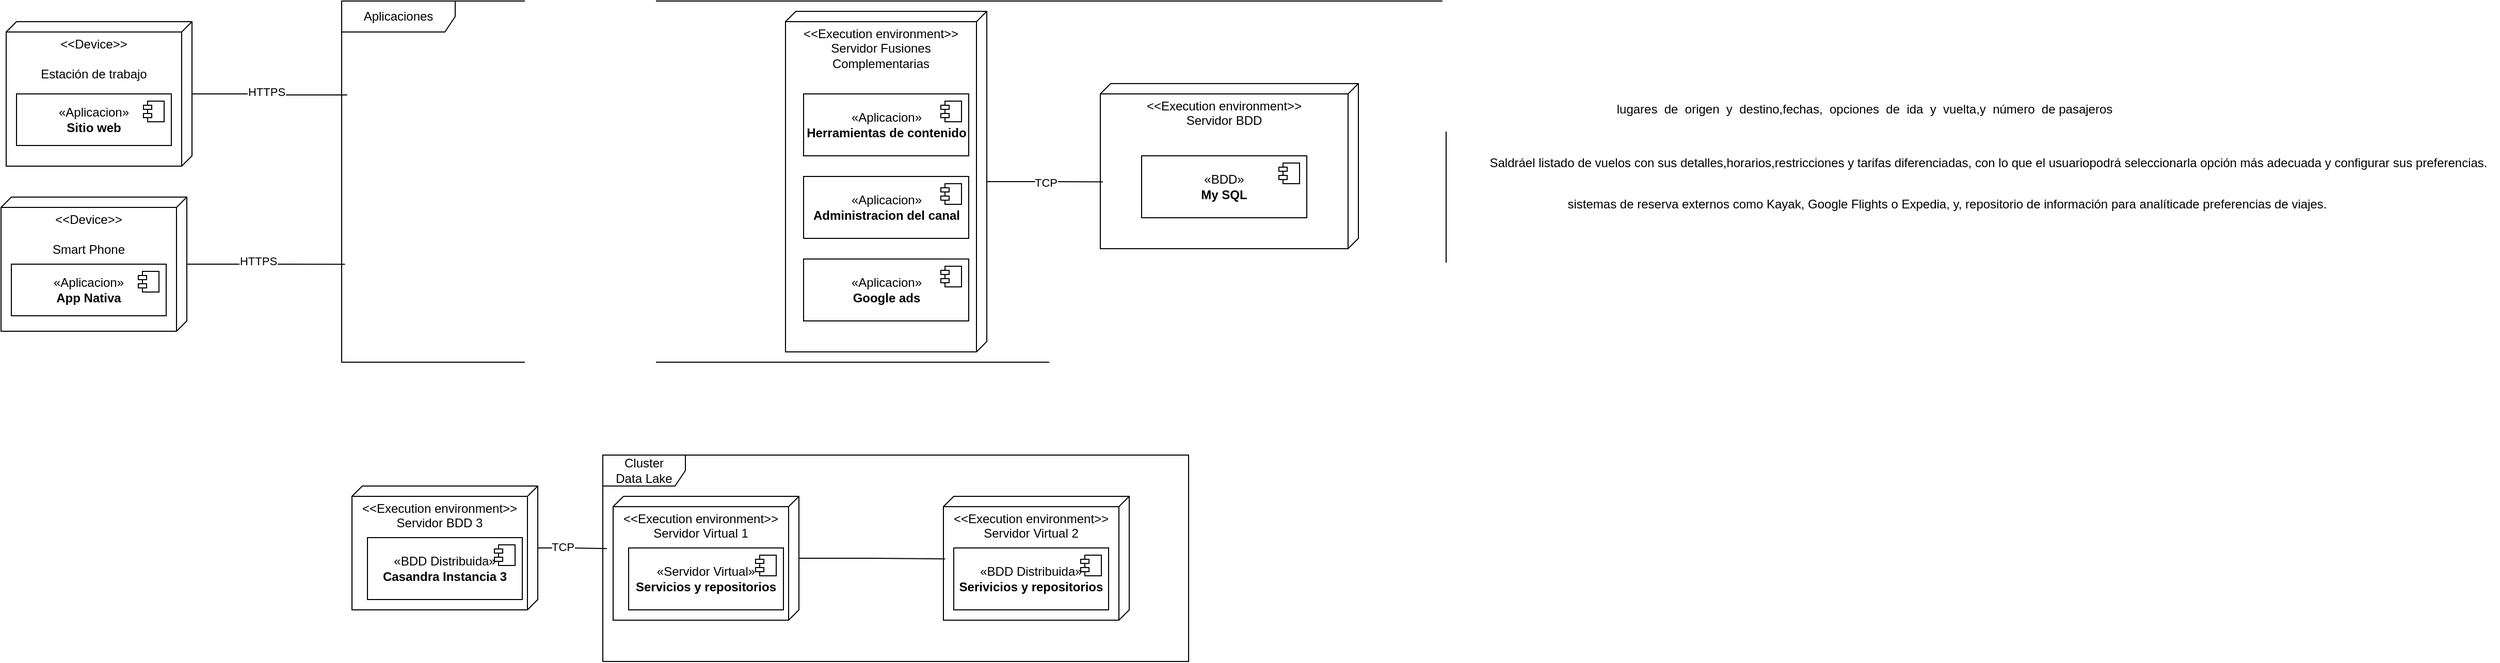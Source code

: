 <mxfile version="24.9.1">
  <diagram name="Page-1" id="y1c4eyKBUa124X-FBVNv">
    <mxGraphModel dx="1229" dy="-327" grid="1" gridSize="10" guides="1" tooltips="1" connect="1" arrows="1" fold="1" page="1" pageScale="1" pageWidth="850" pageHeight="1100" math="0" shadow="0">
      <root>
        <mxCell id="0" />
        <mxCell id="1" parent="0" />
        <mxCell id="dvXd4WphclNY3FS19eXK-38" value="&amp;lt;&amp;lt;Execution environment&amp;gt;&amp;gt;&lt;div&gt;&lt;div&gt;Servidor Virtual 1&lt;/div&gt;&lt;/div&gt;" style="verticalAlign=top;align=center;spacingTop=8;spacingLeft=2;spacingRight=12;shape=cube;size=10;direction=south;fontStyle=0;html=1;whiteSpace=wrap;" vertex="1" parent="1">
          <mxGeometry x="603" y="1590" width="180" height="120" as="geometry" />
        </mxCell>
        <mxCell id="dvXd4WphclNY3FS19eXK-39" value="«Servidor Virtual»&lt;br&gt;&lt;b&gt;Servicios y repositorios&lt;/b&gt;" style="html=1;dropTarget=0;whiteSpace=wrap;" vertex="1" parent="1">
          <mxGeometry x="618" y="1640" width="150" height="60" as="geometry" />
        </mxCell>
        <mxCell id="dvXd4WphclNY3FS19eXK-40" value="" style="shape=module;jettyWidth=8;jettyHeight=4;" vertex="1" parent="dvXd4WphclNY3FS19eXK-39">
          <mxGeometry x="1" width="20" height="20" relative="1" as="geometry">
            <mxPoint x="-27" y="7" as="offset" />
          </mxGeometry>
        </mxCell>
        <mxCell id="dvXd4WphclNY3FS19eXK-41" value="&amp;lt;&amp;lt;Execution environment&amp;gt;&amp;gt;&lt;div&gt;&lt;div&gt;Servidor Virtual 2&lt;/div&gt;&lt;/div&gt;" style="verticalAlign=top;align=center;spacingTop=8;spacingLeft=2;spacingRight=12;shape=cube;size=10;direction=south;fontStyle=0;html=1;whiteSpace=wrap;" vertex="1" parent="1">
          <mxGeometry x="923" y="1590" width="180" height="120" as="geometry" />
        </mxCell>
        <mxCell id="dvXd4WphclNY3FS19eXK-42" value="«BDD Distribuida»&lt;br&gt;&lt;b&gt;Serivicios y repositorios&lt;/b&gt;" style="html=1;dropTarget=0;whiteSpace=wrap;" vertex="1" parent="1">
          <mxGeometry x="933" y="1640" width="150" height="60" as="geometry" />
        </mxCell>
        <mxCell id="dvXd4WphclNY3FS19eXK-43" value="" style="shape=module;jettyWidth=8;jettyHeight=4;" vertex="1" parent="dvXd4WphclNY3FS19eXK-42">
          <mxGeometry x="1" width="20" height="20" relative="1" as="geometry">
            <mxPoint x="-27" y="7" as="offset" />
          </mxGeometry>
        </mxCell>
        <mxCell id="dvXd4WphclNY3FS19eXK-44" value="&amp;lt;&amp;lt;Execution environment&amp;gt;&amp;gt;&lt;div&gt;&lt;div&gt;Servidor BDD 3&lt;/div&gt;&lt;/div&gt;" style="verticalAlign=top;align=center;spacingTop=8;spacingLeft=2;spacingRight=12;shape=cube;size=10;direction=south;fontStyle=0;html=1;whiteSpace=wrap;" vertex="1" parent="1">
          <mxGeometry x="350" y="1580" width="180" height="120" as="geometry" />
        </mxCell>
        <mxCell id="dvXd4WphclNY3FS19eXK-45" value="«BDD Distribuida»&lt;br&gt;&lt;b&gt;Casandra Instancia 3&lt;/b&gt;" style="html=1;dropTarget=0;whiteSpace=wrap;" vertex="1" parent="1">
          <mxGeometry x="365" y="1630" width="150" height="60" as="geometry" />
        </mxCell>
        <mxCell id="dvXd4WphclNY3FS19eXK-46" value="" style="shape=module;jettyWidth=8;jettyHeight=4;" vertex="1" parent="dvXd4WphclNY3FS19eXK-45">
          <mxGeometry x="1" width="20" height="20" relative="1" as="geometry">
            <mxPoint x="-27" y="7" as="offset" />
          </mxGeometry>
        </mxCell>
        <mxCell id="dvXd4WphclNY3FS19eXK-47" style="edgeStyle=orthogonalEdgeStyle;rounded=0;orthogonalLoop=1;jettySize=auto;html=1;entryX=0.505;entryY=0.991;entryDx=0;entryDy=0;entryPerimeter=0;endArrow=none;endFill=0;" edge="1" parent="1" source="dvXd4WphclNY3FS19eXK-38" target="dvXd4WphclNY3FS19eXK-41">
          <mxGeometry relative="1" as="geometry" />
        </mxCell>
        <mxCell id="dvXd4WphclNY3FS19eXK-48" value="Cluster&lt;div&gt;Data Lake&lt;/div&gt;" style="shape=umlFrame;whiteSpace=wrap;html=1;pointerEvents=0;width=80;height=30;" vertex="1" parent="1">
          <mxGeometry x="593" y="1550" width="567.5" height="200" as="geometry" />
        </mxCell>
        <mxCell id="dvXd4WphclNY3FS19eXK-52" value="&amp;lt;&amp;lt;Execution environment&amp;gt;&amp;gt;&lt;div&gt;Servidor Fusiones Complementarias&lt;/div&gt;&lt;div&gt;&lt;br&gt;&lt;/div&gt;" style="verticalAlign=top;align=center;spacingTop=8;spacingLeft=2;spacingRight=12;shape=cube;size=10;direction=south;fontStyle=0;html=1;whiteSpace=wrap;" vertex="1" parent="1">
          <mxGeometry x="770" y="1120" width="195" height="330" as="geometry" />
        </mxCell>
        <mxCell id="dvXd4WphclNY3FS19eXK-53" value="«Aplicacion»&lt;br&gt;&lt;b&gt;Herramientas de contenido&lt;/b&gt;" style="html=1;dropTarget=0;whiteSpace=wrap;" vertex="1" parent="1">
          <mxGeometry x="787.5" y="1200" width="160" height="60" as="geometry" />
        </mxCell>
        <mxCell id="dvXd4WphclNY3FS19eXK-54" value="" style="shape=module;jettyWidth=8;jettyHeight=4;" vertex="1" parent="dvXd4WphclNY3FS19eXK-53">
          <mxGeometry x="1" width="20" height="20" relative="1" as="geometry">
            <mxPoint x="-27" y="7" as="offset" />
          </mxGeometry>
        </mxCell>
        <mxCell id="dvXd4WphclNY3FS19eXK-55" value="«Aplicacion»&lt;br&gt;&lt;b&gt;Administracion del canal&lt;/b&gt;" style="html=1;dropTarget=0;whiteSpace=wrap;" vertex="1" parent="1">
          <mxGeometry x="787.5" y="1280" width="160" height="60" as="geometry" />
        </mxCell>
        <mxCell id="dvXd4WphclNY3FS19eXK-56" value="" style="shape=module;jettyWidth=8;jettyHeight=4;" vertex="1" parent="dvXd4WphclNY3FS19eXK-55">
          <mxGeometry x="1" width="20" height="20" relative="1" as="geometry">
            <mxPoint x="-27" y="7" as="offset" />
          </mxGeometry>
        </mxCell>
        <mxCell id="dvXd4WphclNY3FS19eXK-57" value="«Aplicacion»&lt;br&gt;&lt;b&gt;Google ads&lt;/b&gt;" style="html=1;dropTarget=0;whiteSpace=wrap;" vertex="1" parent="1">
          <mxGeometry x="787.5" y="1360" width="160" height="60" as="geometry" />
        </mxCell>
        <mxCell id="dvXd4WphclNY3FS19eXK-58" value="" style="shape=module;jettyWidth=8;jettyHeight=4;" vertex="1" parent="dvXd4WphclNY3FS19eXK-57">
          <mxGeometry x="1" width="20" height="20" relative="1" as="geometry">
            <mxPoint x="-27" y="7" as="offset" />
          </mxGeometry>
        </mxCell>
        <mxCell id="dvXd4WphclNY3FS19eXK-59" value="&amp;lt;&amp;lt;Execution environment&amp;gt;&amp;gt;&lt;div&gt;Servidor BDD&lt;/div&gt;" style="verticalAlign=top;align=center;spacingTop=8;spacingLeft=2;spacingRight=12;shape=cube;size=10;direction=south;fontStyle=0;html=1;whiteSpace=wrap;" vertex="1" parent="1">
          <mxGeometry x="1075" y="1190" width="250" height="160" as="geometry" />
        </mxCell>
        <mxCell id="dvXd4WphclNY3FS19eXK-60" value="«BDD»&lt;br&gt;&lt;b&gt;My SQL&lt;/b&gt;" style="html=1;dropTarget=0;whiteSpace=wrap;" vertex="1" parent="1">
          <mxGeometry x="1115" y="1260" width="160" height="60" as="geometry" />
        </mxCell>
        <mxCell id="dvXd4WphclNY3FS19eXK-61" value="" style="shape=module;jettyWidth=8;jettyHeight=4;" vertex="1" parent="dvXd4WphclNY3FS19eXK-60">
          <mxGeometry x="1" width="20" height="20" relative="1" as="geometry">
            <mxPoint x="-27" y="7" as="offset" />
          </mxGeometry>
        </mxCell>
        <mxCell id="dvXd4WphclNY3FS19eXK-62" style="edgeStyle=orthogonalEdgeStyle;rounded=0;orthogonalLoop=1;jettySize=auto;html=1;entryX=0.595;entryY=0.99;entryDx=0;entryDy=0;entryPerimeter=0;endArrow=none;endFill=0;" edge="1" parent="1" source="dvXd4WphclNY3FS19eXK-52" target="dvXd4WphclNY3FS19eXK-59">
          <mxGeometry relative="1" as="geometry" />
        </mxCell>
        <mxCell id="dvXd4WphclNY3FS19eXK-63" value="TCP" style="edgeLabel;html=1;align=center;verticalAlign=middle;resizable=0;points=[];" vertex="1" connectable="0" parent="dvXd4WphclNY3FS19eXK-62">
          <mxGeometry x="0.013" y="-1" relative="1" as="geometry">
            <mxPoint as="offset" />
          </mxGeometry>
        </mxCell>
        <mxCell id="dvXd4WphclNY3FS19eXK-64" value="&amp;lt;&amp;lt;Device&amp;gt;&amp;gt;&lt;div&gt;&lt;br&gt;&lt;/div&gt;&lt;div&gt;Estación de trabajo&lt;/div&gt;&lt;div&gt;&lt;br&gt;&lt;/div&gt;" style="verticalAlign=top;align=center;spacingTop=8;spacingLeft=2;spacingRight=12;shape=cube;size=10;direction=south;fontStyle=0;html=1;whiteSpace=wrap;" vertex="1" parent="1">
          <mxGeometry x="15" y="1130" width="180" height="140" as="geometry" />
        </mxCell>
        <mxCell id="dvXd4WphclNY3FS19eXK-65" value="Aplicaciones" style="shape=umlFrame;whiteSpace=wrap;html=1;pointerEvents=0;width=110;height=30;" vertex="1" parent="1">
          <mxGeometry x="340" y="1110" width="1070" height="350" as="geometry" />
        </mxCell>
        <mxCell id="dvXd4WphclNY3FS19eXK-66" value="&amp;lt;&amp;lt;Device&amp;gt;&amp;gt;&lt;div&gt;&lt;br&gt;&lt;/div&gt;&lt;div&gt;Smart Phone&lt;/div&gt;&lt;div&gt;&lt;br&gt;&lt;/div&gt;" style="verticalAlign=top;align=center;spacingTop=8;spacingLeft=2;spacingRight=12;shape=cube;size=10;direction=south;fontStyle=0;html=1;whiteSpace=wrap;" vertex="1" parent="1">
          <mxGeometry x="10" y="1300" width="180" height="130" as="geometry" />
        </mxCell>
        <mxCell id="dvXd4WphclNY3FS19eXK-67" value="«Aplicacion»&lt;br&gt;&lt;b&gt;Sitio web&lt;/b&gt;" style="html=1;dropTarget=0;whiteSpace=wrap;" vertex="1" parent="1">
          <mxGeometry x="25" y="1200" width="150" height="50" as="geometry" />
        </mxCell>
        <mxCell id="dvXd4WphclNY3FS19eXK-68" value="" style="shape=module;jettyWidth=8;jettyHeight=4;" vertex="1" parent="dvXd4WphclNY3FS19eXK-67">
          <mxGeometry x="1" width="20" height="20" relative="1" as="geometry">
            <mxPoint x="-27" y="7" as="offset" />
          </mxGeometry>
        </mxCell>
        <mxCell id="dvXd4WphclNY3FS19eXK-69" value="«Aplicacion»&lt;br&gt;&lt;b&gt;App Nativa&lt;/b&gt;" style="html=1;dropTarget=0;whiteSpace=wrap;" vertex="1" parent="1">
          <mxGeometry x="20" y="1365" width="150" height="50" as="geometry" />
        </mxCell>
        <mxCell id="dvXd4WphclNY3FS19eXK-70" value="" style="shape=module;jettyWidth=8;jettyHeight=4;" vertex="1" parent="dvXd4WphclNY3FS19eXK-69">
          <mxGeometry x="1" width="20" height="20" relative="1" as="geometry">
            <mxPoint x="-27" y="7" as="offset" />
          </mxGeometry>
        </mxCell>
        <mxCell id="dvXd4WphclNY3FS19eXK-71" style="edgeStyle=orthogonalEdgeStyle;rounded=0;orthogonalLoop=1;jettySize=auto;html=1;entryX=0.005;entryY=0.26;entryDx=0;entryDy=0;entryPerimeter=0;endArrow=none;endFill=0;" edge="1" parent="1" source="dvXd4WphclNY3FS19eXK-64" target="dvXd4WphclNY3FS19eXK-65">
          <mxGeometry relative="1" as="geometry" />
        </mxCell>
        <mxCell id="dvXd4WphclNY3FS19eXK-72" value="HTTPS" style="edgeLabel;html=1;align=center;verticalAlign=middle;resizable=0;points=[];" vertex="1" connectable="0" parent="dvXd4WphclNY3FS19eXK-71">
          <mxGeometry x="-0.058" y="2" relative="1" as="geometry">
            <mxPoint as="offset" />
          </mxGeometry>
        </mxCell>
        <mxCell id="dvXd4WphclNY3FS19eXK-73" style="edgeStyle=orthogonalEdgeStyle;rounded=0;orthogonalLoop=1;jettySize=auto;html=1;entryX=0.003;entryY=0.729;entryDx=0;entryDy=0;entryPerimeter=0;endArrow=none;endFill=0;" edge="1" parent="1" source="dvXd4WphclNY3FS19eXK-66" target="dvXd4WphclNY3FS19eXK-65">
          <mxGeometry relative="1" as="geometry" />
        </mxCell>
        <mxCell id="dvXd4WphclNY3FS19eXK-74" value="HTTPS" style="edgeLabel;html=1;align=center;verticalAlign=middle;resizable=0;points=[];" vertex="1" connectable="0" parent="dvXd4WphclNY3FS19eXK-73">
          <mxGeometry x="-0.087" y="3" relative="1" as="geometry">
            <mxPoint x="-1" as="offset" />
          </mxGeometry>
        </mxCell>
        <mxCell id="dvXd4WphclNY3FS19eXK-75" style="edgeStyle=orthogonalEdgeStyle;rounded=0;orthogonalLoop=1;jettySize=auto;html=1;entryX=0.007;entryY=0.453;entryDx=0;entryDy=0;entryPerimeter=0;endArrow=none;endFill=0;" edge="1" parent="1" source="dvXd4WphclNY3FS19eXK-44" target="dvXd4WphclNY3FS19eXK-48">
          <mxGeometry relative="1" as="geometry" />
        </mxCell>
        <mxCell id="dvXd4WphclNY3FS19eXK-76" value="TCP" style="edgeLabel;html=1;align=center;verticalAlign=middle;resizable=0;points=[];" vertex="1" connectable="0" parent="dvXd4WphclNY3FS19eXK-75">
          <mxGeometry x="-0.285" y="1" relative="1" as="geometry">
            <mxPoint as="offset" />
          </mxGeometry>
        </mxCell>
        <mxCell id="dvXd4WphclNY3FS19eXK-77" value="&lt;div style=&quot;color: transparent; position: absolute; white-space-collapse: preserve; cursor: text; transform-origin: 0% 0%; letter-spacing: 0.2px; text-align: start; background-color: rgb(255, 255, 255); left: 230.183px; top: 664.454px; font-size: 15.299px; font-family: sans-serif; transform: scaleX(0.89);&quot;&gt;&lt;br&gt;&lt;/div&gt;" style="text;html=1;align=center;verticalAlign=middle;resizable=0;points=[];autosize=1;strokeColor=none;fillColor=none;" vertex="1" parent="1">
          <mxGeometry x="1775" y="1210" width="20" height="10" as="geometry" />
        </mxCell>
        <mxCell id="dvXd4WphclNY3FS19eXK-79" value="lugares&amp;nbsp; de&amp;nbsp; origen&amp;nbsp; y&amp;nbsp; destino,fechas,&amp;nbsp; opciones&amp;nbsp; de&amp;nbsp; ida&amp;nbsp; y&amp;nbsp; vuelta,y&amp;nbsp; número&amp;nbsp; de pasajeros" style="text;html=1;align=center;verticalAlign=middle;resizable=0;points=[];autosize=1;strokeColor=none;fillColor=none;" vertex="1" parent="1">
          <mxGeometry x="1565" y="1200" width="500" height="30" as="geometry" />
        </mxCell>
        <mxCell id="dvXd4WphclNY3FS19eXK-80" value="Saldráel listado de vuelos con sus detalles,horarios,restricciones y tarifas diferenciadas, con lo que el usuariopodrá seleccionarla opción más adecuada y configurar sus preferencias." style="text;html=1;align=center;verticalAlign=middle;resizable=0;points=[];autosize=1;strokeColor=none;fillColor=none;" vertex="1" parent="1">
          <mxGeometry x="1440" y="1252" width="990" height="30" as="geometry" />
        </mxCell>
        <mxCell id="dvXd4WphclNY3FS19eXK-81" value="sistemas de reserva externos como Kayak, Google Flights o Expedia, y, repositorio de información para analíticade preferencias de viajes." style="text;html=1;align=center;verticalAlign=middle;resizable=0;points=[];autosize=1;strokeColor=none;fillColor=none;" vertex="1" parent="1">
          <mxGeometry x="1515" y="1292" width="760" height="30" as="geometry" />
        </mxCell>
      </root>
    </mxGraphModel>
  </diagram>
</mxfile>
